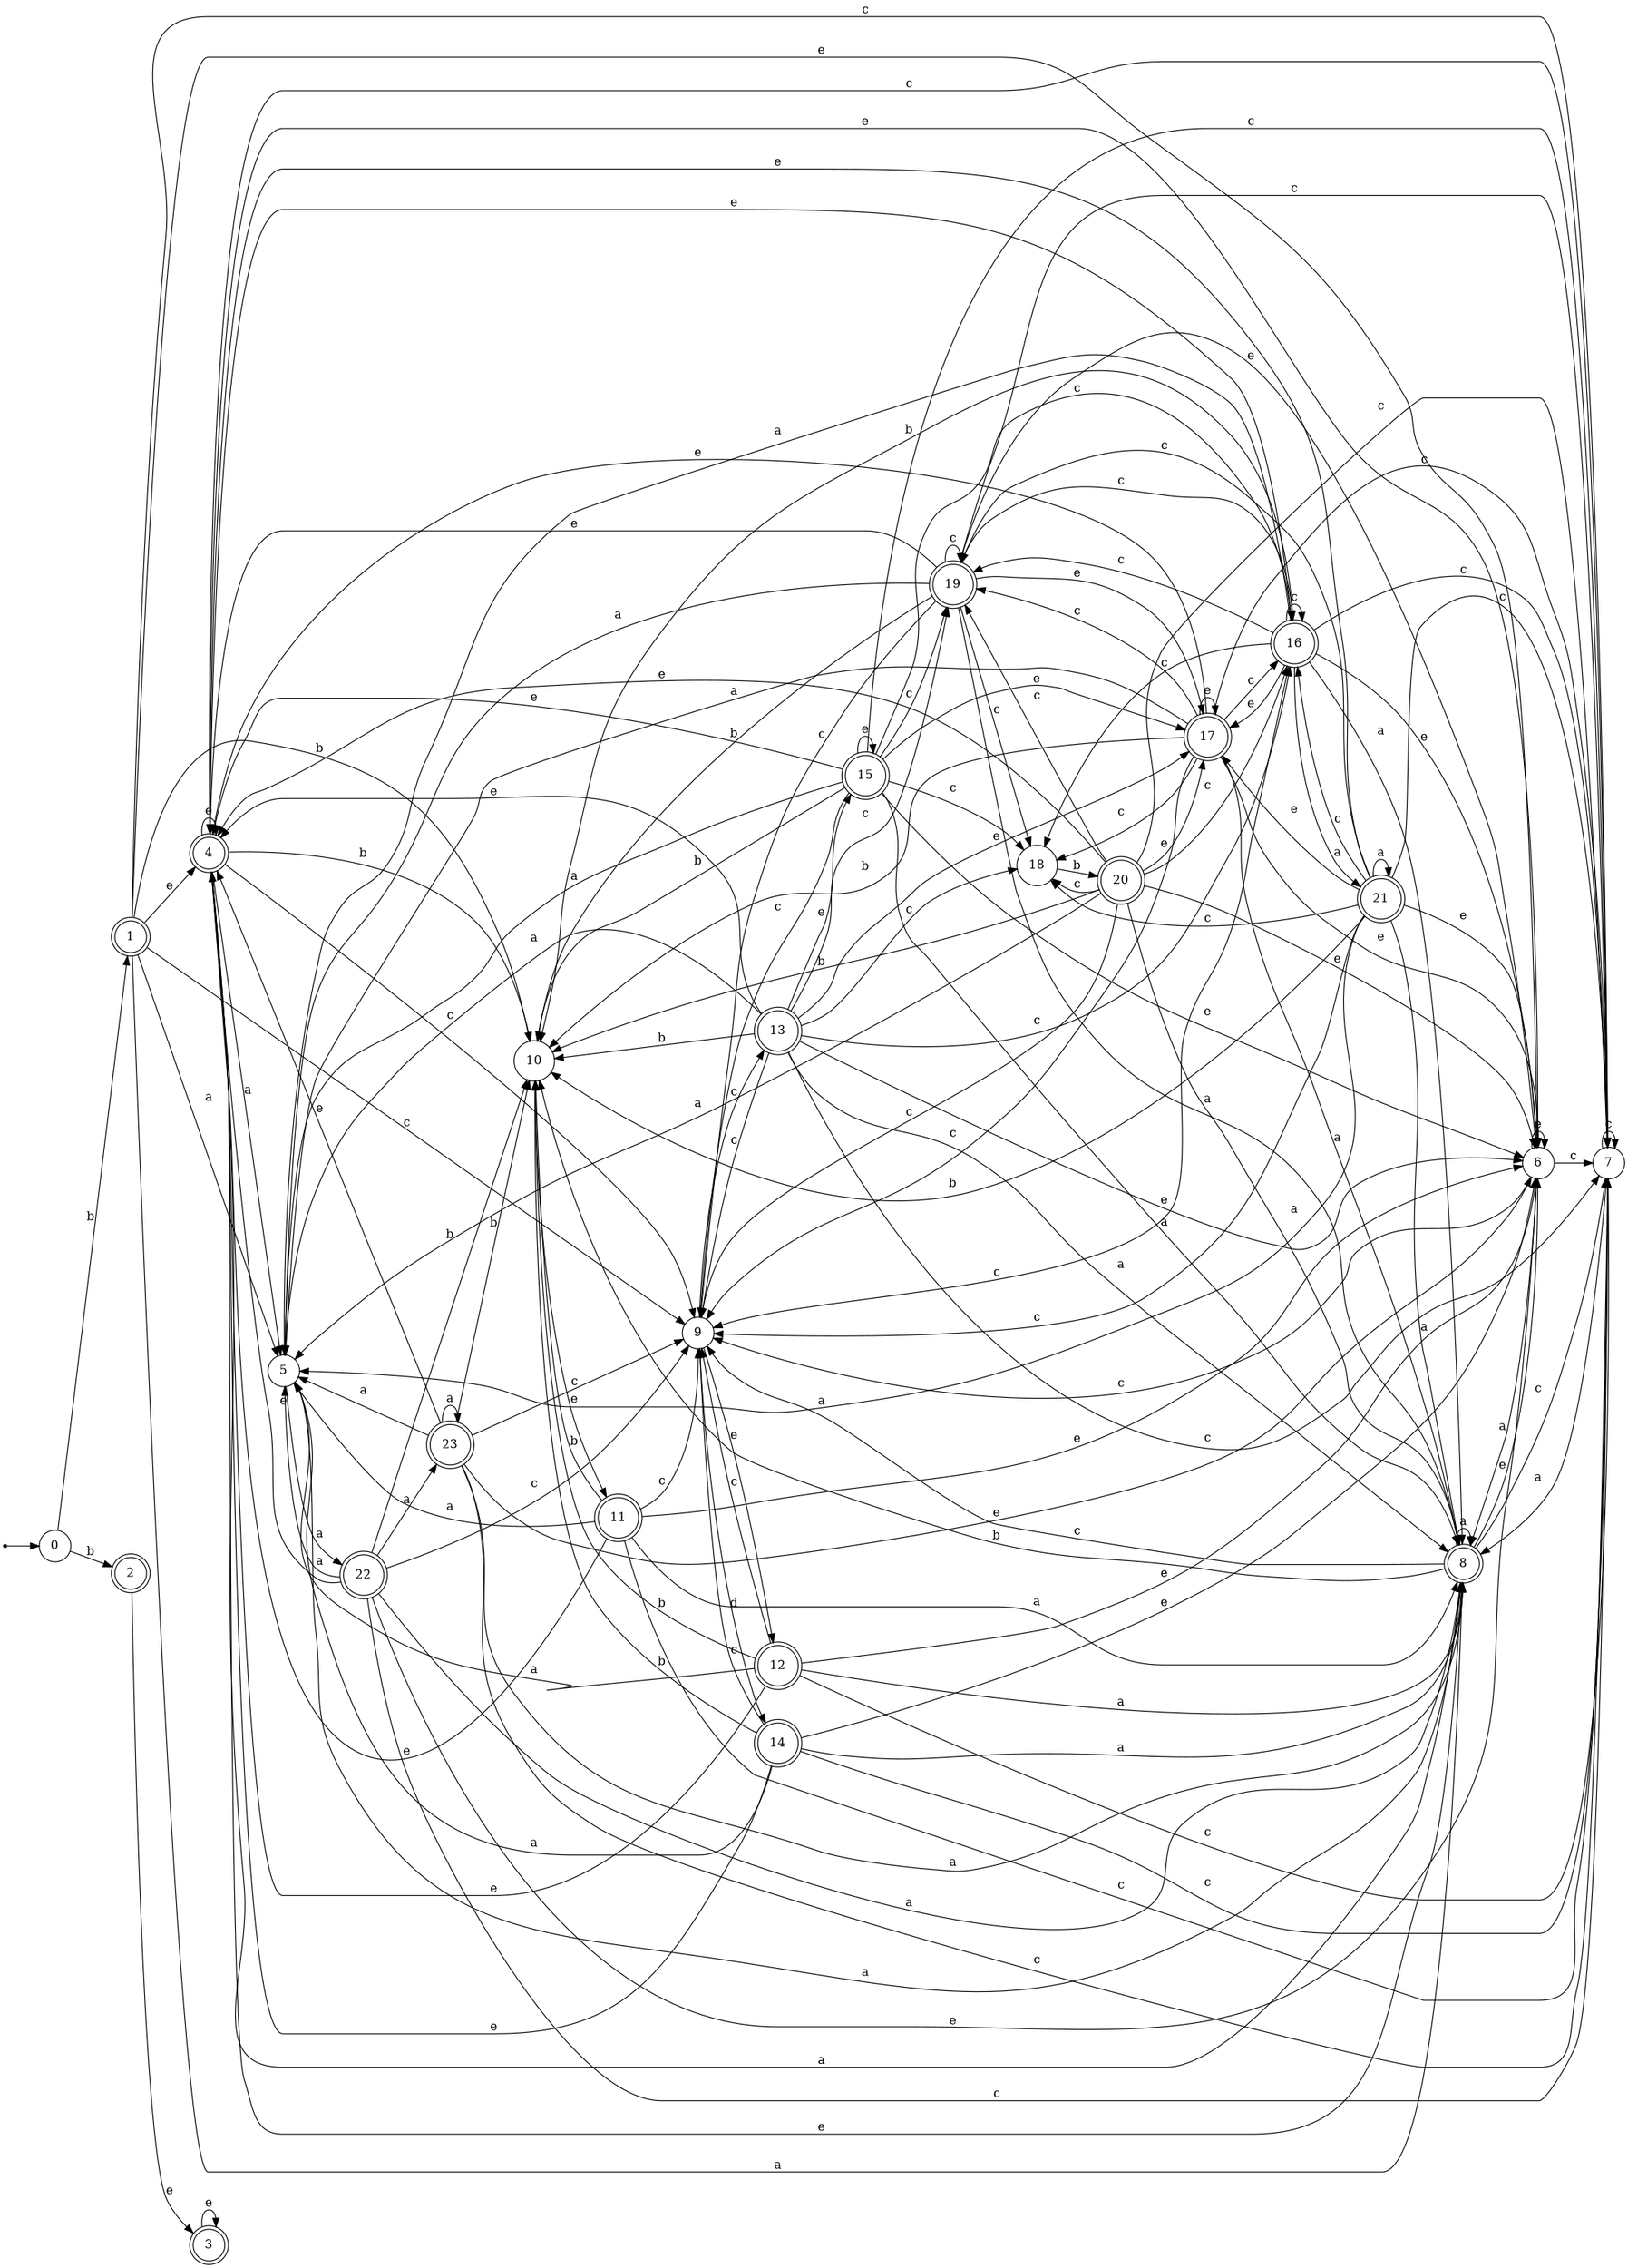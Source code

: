 digraph finite_state_machine {
rankdir=LR;
size="20,20";
node [shape = point]; "dummy0"
node [shape = circle]; "0";
"dummy0" -> "0";
node [shape = doublecircle]; "1";node [shape = doublecircle]; "2";node [shape = doublecircle]; "3";node [shape = doublecircle]; "4";node [shape = circle]; "5";
node [shape = circle]; "6";
node [shape = circle]; "7";
node [shape = doublecircle]; "8";node [shape = circle]; "9";
node [shape = circle]; "10";
node [shape = doublecircle]; "11";node [shape = doublecircle]; "12";node [shape = doublecircle]; "13";node [shape = doublecircle]; "14";node [shape = doublecircle]; "15";node [shape = doublecircle]; "16";node [shape = doublecircle]; "17";node [shape = circle]; "18";
node [shape = doublecircle]; "19";node [shape = doublecircle]; "20";node [shape = doublecircle]; "21";node [shape = doublecircle]; "22";node [shape = doublecircle]; "23";"0" -> "1" [label = "b"];
 "0" -> "2" [label = "b"];
 "2" -> "3" [label = "e"];
 "3" -> "3" [label = "e"];
 "1" -> "4" [label = "e"];
 "1" -> "6" [label = "e"];
 "1" -> "8" [label = "a"];
 "1" -> "5" [label = "a"];
 "1" -> "9" [label = "c"];
 "1" -> "7" [label = "c"];
 "1" -> "10" [label = "b"];
 "10" -> "11" [label = "e"];
 "11" -> "10" [label = "b"];
 "11" -> "4" [label = "e"];
 "11" -> "6" [label = "e"];
 "11" -> "8" [label = "a"];
 "11" -> "5" [label = "a"];
 "11" -> "9" [label = "c"];
 "11" -> "7" [label = "c"];
 "9" -> "12" [label = "e"];
 "9" -> "13" [label = "c"];
 "9" -> "14" [label = "d"];
 "14" -> "9" [label = "c"];
 "14" -> "7" [label = "c"];
 "14" -> "8" [label = "a"];
 "14" -> "5" [label = "a"];
 "14" -> "4" [label = "e"];
 "14" -> "6" [label = "e"];
 "14" -> "10" [label = "b"];
 "13" -> "17" [label = "e"];
 "13" -> "4" [label = "e"];
 "13" -> "6" [label = "e"];
 "13" -> "15" [label = "e"];
 "13" -> "16" [label = "c"];
 "13" -> "18" [label = "c"];
 "13" -> "19" [label = "c"];
 "13" -> "7" [label = "c"];
 "13" -> "9" [label = "c"];
 "13" -> "8" [label = "a"];
 "13" -> "5" [label = "a"];
 "13" -> "10" [label = "b"];
 "19" -> "16" [label = "c"];
 "19" -> "18" [label = "c"];
 "19" -> "19" [label = "c"];
 "19" -> "7" [label = "c"];
 "19" -> "9" [label = "c"];
 "19" -> "17" [label = "e"];
 "19" -> "4" [label = "e"];
 "19" -> "6" [label = "e"];
 "19" -> "8" [label = "a"];
 "19" -> "5" [label = "a"];
 "19" -> "10" [label = "b"];
 "18" -> "20" [label = "b"];
 "20" -> "16" [label = "c"];
 "20" -> "18" [label = "c"];
 "20" -> "19" [label = "c"];
 "20" -> "7" [label = "c"];
 "20" -> "9" [label = "c"];
 "20" -> "17" [label = "e"];
 "20" -> "4" [label = "e"];
 "20" -> "6" [label = "e"];
 "20" -> "8" [label = "a"];
 "20" -> "5" [label = "a"];
 "20" -> "10" [label = "b"];
 "17" -> "17" [label = "e"];
 "17" -> "4" [label = "e"];
 "17" -> "6" [label = "e"];
 "17" -> "16" [label = "c"];
 "17" -> "18" [label = "c"];
 "17" -> "19" [label = "c"];
 "17" -> "7" [label = "c"];
 "17" -> "9" [label = "c"];
 "17" -> "8" [label = "a"];
 "17" -> "5" [label = "a"];
 "17" -> "10" [label = "b"];
 "16" -> "16" [label = "c"];
 "16" -> "18" [label = "c"];
 "16" -> "19" [label = "c"];
 "16" -> "7" [label = "c"];
 "16" -> "9" [label = "c"];
 "16" -> "8" [label = "a"];
 "16" -> "5" [label = "a"];
 "16" -> "21" [label = "a"];
 "16" -> "17" [label = "e"];
 "16" -> "4" [label = "e"];
 "16" -> "6" [label = "e"];
 "16" -> "10" [label = "b"];
 "21" -> "8" [label = "a"];
 "21" -> "5" [label = "a"];
 "21" -> "21" [label = "a"];
 "21" -> "16" [label = "c"];
 "21" -> "18" [label = "c"];
 "21" -> "19" [label = "c"];
 "21" -> "7" [label = "c"];
 "21" -> "9" [label = "c"];
 "21" -> "17" [label = "e"];
 "21" -> "4" [label = "e"];
 "21" -> "6" [label = "e"];
 "21" -> "10" [label = "b"];
 "15" -> "17" [label = "e"];
 "15" -> "4" [label = "e"];
 "15" -> "6" [label = "e"];
 "15" -> "15" [label = "e"];
 "15" -> "16" [label = "c"];
 "15" -> "18" [label = "c"];
 "15" -> "19" [label = "c"];
 "15" -> "7" [label = "c"];
 "15" -> "9" [label = "c"];
 "15" -> "8" [label = "a"];
 "15" -> "5" [label = "a"];
 "15" -> "10" [label = "b"];
 "12" -> "9" [label = "c"];
 "12" -> "7" [label = "c"];
 "12" -> "8" [label = "a"];
 "12" -> "5" [label = "a"];
 "12" -> "4" [label = "e"];
 "12" -> "6" [label = "e"];
 "12" -> "10" [label = "b"];
 "8" -> "8" [label = "a"];
 "8" -> "5" [label = "a"];
 "8" -> "9" [label = "c"];
 "8" -> "7" [label = "c"];
 "8" -> "4" [label = "e"];
 "8" -> "6" [label = "e"];
 "8" -> "10" [label = "b"];
 "7" -> "7" [label = "c"];
 "7" -> "8" [label = "a"];
 "6" -> "6" [label = "e"];
 "6" -> "9" [label = "c"];
 "6" -> "7" [label = "c"];
 "6" -> "8" [label = "a"];
 "5" -> "22" [label = "a"];
 "22" -> "8" [label = "a"];
 "22" -> "5" [label = "a"];
 "22" -> "23" [label = "a"];
 "22" -> "4" [label = "e"];
 "22" -> "6" [label = "e"];
 "22" -> "9" [label = "c"];
 "22" -> "7" [label = "c"];
 "22" -> "10" [label = "b"];
 "23" -> "8" [label = "a"];
 "23" -> "5" [label = "a"];
 "23" -> "23" [label = "a"];
 "23" -> "4" [label = "e"];
 "23" -> "6" [label = "e"];
 "23" -> "9" [label = "c"];
 "23" -> "7" [label = "c"];
 "23" -> "10" [label = "b"];
 "4" -> "4" [label = "e"];
 "4" -> "6" [label = "e"];
 "4" -> "8" [label = "a"];
 "4" -> "5" [label = "a"];
 "4" -> "9" [label = "c"];
 "4" -> "7" [label = "c"];
 "4" -> "10" [label = "b"];
 }
